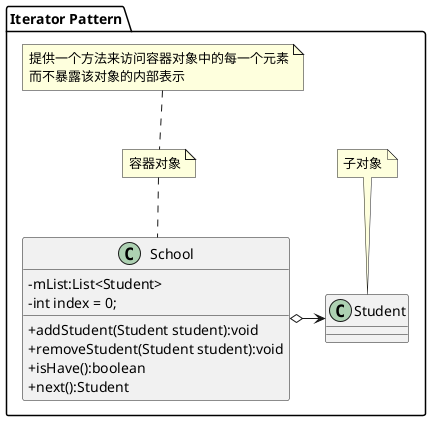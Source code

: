 @startuml
skinparam classAttributeIconSize 0
package "Iterator Pattern"{
    class Student
    note top:子对象
    class School{
        -mList:List<Student>
        -int index = 0;
        +addStudent(Student student):void
        +removeStudent(Student student):void
        +isHave():boolean
        +next():Student
    }
    note top:容器对象
    note top:提供一个方法来访问容器对象中的每一个元素\n而不暴露该对象的内部表示
    School o->Student
}
@enduml